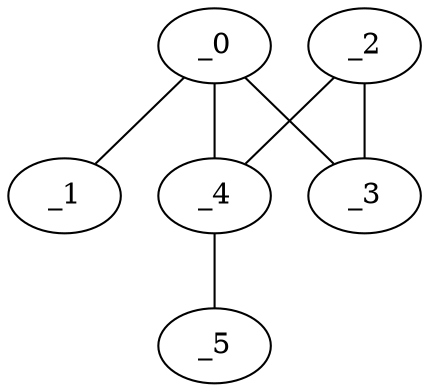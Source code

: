 graph FP1_0022 {
	_0	 [x="0.90272",
		y="2.9367"];
	_1	 [x="1.49715",
		y="0.284287"];
	_0 -- _1;
	_3	 [x="2.02985",
		y="2.02422"];
	_0 -- _3;
	_4	 [x="2.1",
		y="2.78"];
	_0 -- _4;
	_2	 [x="0.207443",
		y="1.9522"];
	_2 -- _3;
	_2 -- _4;
	_5	 [x="2.83194",
		y="2.01274"];
	_4 -- _5;
}
